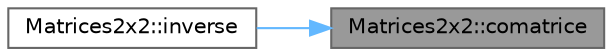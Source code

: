 digraph "Matrices2x2::comatrice"
{
 // LATEX_PDF_SIZE
  bgcolor="transparent";
  edge [fontname=Helvetica,fontsize=10,labelfontname=Helvetica,labelfontsize=10];
  node [fontname=Helvetica,fontsize=10,shape=box,height=0.2,width=0.4];
  rankdir="RL";
  Node1 [label="Matrices2x2::comatrice",height=0.2,width=0.4,color="gray40", fillcolor="grey60", style="filled", fontcolor="black",tooltip="methode comatrice"];
  Node1 -> Node2 [dir="back",color="steelblue1",style="solid"];
  Node2 [label="Matrices2x2::inverse",height=0.2,width=0.4,color="grey40", fillcolor="white", style="filled",URL="$class_matrices2x2.html#a4c64aae747f0393dc67569b1506e7f3d",tooltip="methode inverse"];
}

